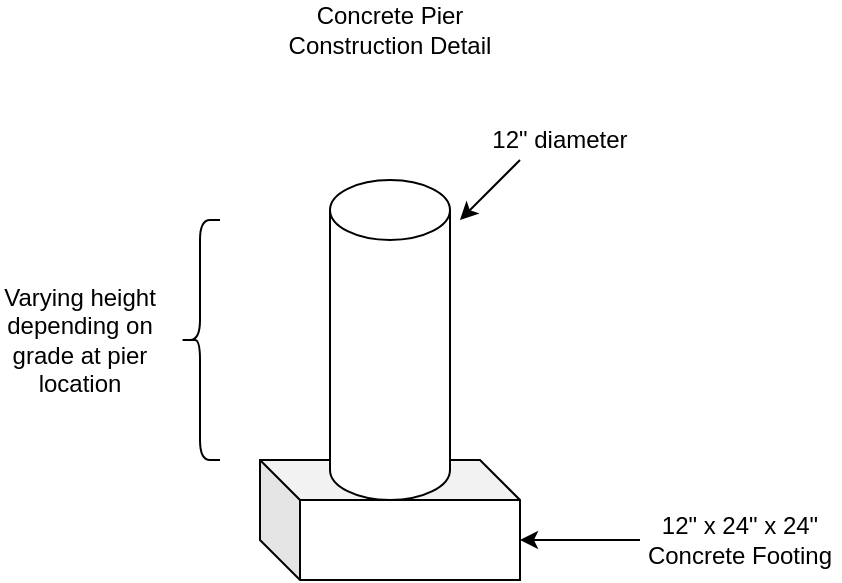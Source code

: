 <mxfile version="13.8.9" type="github">
  <diagram id="n2ZAAcIl0zXlTikGjxRB" name="Page-1">
    <mxGraphModel dx="689" dy="621" grid="1" gridSize="10" guides="1" tooltips="1" connect="1" arrows="1" fold="1" page="1" pageScale="1" pageWidth="850" pageHeight="1100" math="0" shadow="0">
      <root>
        <mxCell id="0" />
        <mxCell id="1" parent="0" />
        <mxCell id="qWIiNFZrO9vMhx5O5uXj-1" value="" style="shape=cube;whiteSpace=wrap;html=1;boundedLbl=1;backgroundOutline=1;darkOpacity=0.05;darkOpacity2=0.1;" vertex="1" parent="1">
          <mxGeometry x="280" y="510" width="130" height="60" as="geometry" />
        </mxCell>
        <mxCell id="qWIiNFZrO9vMhx5O5uXj-2" value="" style="shape=cylinder3;whiteSpace=wrap;html=1;boundedLbl=1;backgroundOutline=1;size=15;" vertex="1" parent="1">
          <mxGeometry x="315" y="370" width="60" height="160" as="geometry" />
        </mxCell>
        <mxCell id="qWIiNFZrO9vMhx5O5uXj-6" style="rounded=0;orthogonalLoop=1;jettySize=auto;html=1;exitX=0.25;exitY=1;exitDx=0;exitDy=0;" edge="1" parent="1" source="qWIiNFZrO9vMhx5O5uXj-3">
          <mxGeometry relative="1" as="geometry">
            <mxPoint x="380" y="390" as="targetPoint" />
          </mxGeometry>
        </mxCell>
        <mxCell id="qWIiNFZrO9vMhx5O5uXj-3" value="12&quot; diameter" style="text;html=1;strokeColor=none;fillColor=none;align=center;verticalAlign=middle;whiteSpace=wrap;rounded=0;" vertex="1" parent="1">
          <mxGeometry x="390" y="340" width="80" height="20" as="geometry" />
        </mxCell>
        <mxCell id="qWIiNFZrO9vMhx5O5uXj-5" style="edgeStyle=orthogonalEdgeStyle;rounded=0;orthogonalLoop=1;jettySize=auto;html=1;entryX=0;entryY=0;entryDx=130;entryDy=40;entryPerimeter=0;" edge="1" parent="1" source="qWIiNFZrO9vMhx5O5uXj-4" target="qWIiNFZrO9vMhx5O5uXj-1">
          <mxGeometry relative="1" as="geometry" />
        </mxCell>
        <mxCell id="qWIiNFZrO9vMhx5O5uXj-4" value="12&quot; x 24&quot; x 24&quot; Concrete Footing" style="text;html=1;strokeColor=none;fillColor=none;align=center;verticalAlign=middle;whiteSpace=wrap;rounded=0;" vertex="1" parent="1">
          <mxGeometry x="470" y="540" width="100" height="20" as="geometry" />
        </mxCell>
        <mxCell id="qWIiNFZrO9vMhx5O5uXj-7" value="Concrete Pier Construction Detail" style="text;html=1;strokeColor=none;fillColor=none;align=center;verticalAlign=middle;whiteSpace=wrap;rounded=0;" vertex="1" parent="1">
          <mxGeometry x="280" y="280" width="130" height="30" as="geometry" />
        </mxCell>
        <mxCell id="qWIiNFZrO9vMhx5O5uXj-8" value="" style="shape=curlyBracket;whiteSpace=wrap;html=1;rounded=1;" vertex="1" parent="1">
          <mxGeometry x="240" y="390" width="20" height="120" as="geometry" />
        </mxCell>
        <mxCell id="qWIiNFZrO9vMhx5O5uXj-9" value="Varying height depending on grade at pier location" style="text;html=1;strokeColor=none;fillColor=none;align=center;verticalAlign=middle;whiteSpace=wrap;rounded=0;" vertex="1" parent="1">
          <mxGeometry x="150" y="420" width="80" height="60" as="geometry" />
        </mxCell>
      </root>
    </mxGraphModel>
  </diagram>
</mxfile>
